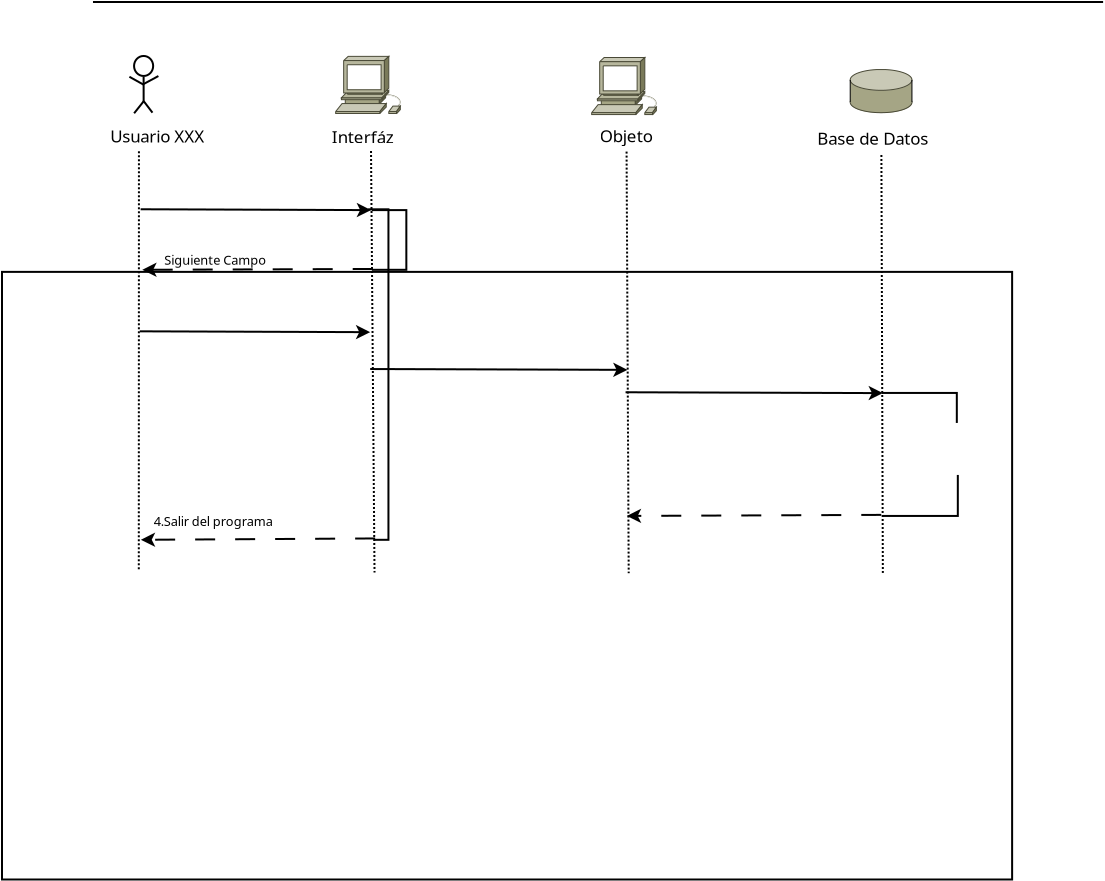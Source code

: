 <?xml version="1.0" encoding="UTF-8"?>
<dia:diagram xmlns:dia="http://www.lysator.liu.se/~alla/dia/">
  <dia:layer name="Fondo" visible="true" active="true">
    <dia:object type="Cisco - SUN workstation" version="1" id="O0">
      <dia:attribute name="obj_pos">
        <dia:point val="21.273,7.032"/>
      </dia:attribute>
      <dia:attribute name="obj_bb">
        <dia:rectangle val="21.272,7.031;24.509,9.904"/>
      </dia:attribute>
      <dia:attribute name="meta">
        <dia:composite type="dict"/>
      </dia:attribute>
      <dia:attribute name="elem_corner">
        <dia:point val="21.273,7.032"/>
      </dia:attribute>
      <dia:attribute name="elem_width">
        <dia:real val="3.233"/>
      </dia:attribute>
      <dia:attribute name="elem_height">
        <dia:real val="2.87"/>
      </dia:attribute>
      <dia:attribute name="line_width">
        <dia:real val="0.1"/>
      </dia:attribute>
      <dia:attribute name="line_colour">
        <dia:color val="#000000"/>
      </dia:attribute>
      <dia:attribute name="fill_colour">
        <dia:color val="#ffffff"/>
      </dia:attribute>
      <dia:attribute name="show_background">
        <dia:boolean val="true"/>
      </dia:attribute>
      <dia:attribute name="line_style">
        <dia:enum val="0"/>
        <dia:real val="1"/>
      </dia:attribute>
      <dia:attribute name="flip_horizontal">
        <dia:boolean val="false"/>
      </dia:attribute>
      <dia:attribute name="flip_vertical">
        <dia:boolean val="false"/>
      </dia:attribute>
      <dia:attribute name="subscale">
        <dia:real val="1"/>
      </dia:attribute>
    </dia:object>
    <dia:object type="Cisco - Relational Database" version="1" id="O1">
      <dia:attribute name="obj_pos">
        <dia:point val="34.2,7.63"/>
      </dia:attribute>
      <dia:attribute name="obj_bb">
        <dia:rectangle val="34.2,7.629;37.305,9.809"/>
      </dia:attribute>
      <dia:attribute name="meta">
        <dia:composite type="dict"/>
      </dia:attribute>
      <dia:attribute name="elem_corner">
        <dia:point val="34.2,7.63"/>
      </dia:attribute>
      <dia:attribute name="elem_width">
        <dia:real val="3.104"/>
      </dia:attribute>
      <dia:attribute name="elem_height">
        <dia:real val="2.179"/>
      </dia:attribute>
      <dia:attribute name="line_width">
        <dia:real val="0.1"/>
      </dia:attribute>
      <dia:attribute name="line_colour">
        <dia:color val="#000000"/>
      </dia:attribute>
      <dia:attribute name="fill_colour">
        <dia:color val="#ffffff"/>
      </dia:attribute>
      <dia:attribute name="show_background">
        <dia:boolean val="true"/>
      </dia:attribute>
      <dia:attribute name="line_style">
        <dia:enum val="0"/>
        <dia:real val="1"/>
      </dia:attribute>
      <dia:attribute name="flip_horizontal">
        <dia:boolean val="false"/>
      </dia:attribute>
      <dia:attribute name="flip_vertical">
        <dia:boolean val="false"/>
      </dia:attribute>
      <dia:attribute name="subscale">
        <dia:real val="1"/>
      </dia:attribute>
    </dia:object>
    <dia:object type="Standard - Text" version="1" id="O2">
      <dia:attribute name="obj_pos">
        <dia:point val="8.281,11.315"/>
      </dia:attribute>
      <dia:attribute name="obj_bb">
        <dia:rectangle val="8.281,10.527;11.533,11.514"/>
      </dia:attribute>
      <dia:attribute name="text">
        <dia:composite type="text">
          <dia:attribute name="string">
            <dia:string>#Interfáz#</dia:string>
          </dia:attribute>
          <dia:attribute name="font">
            <dia:font family="sans" style="0" name="Helvetica"/>
          </dia:attribute>
          <dia:attribute name="height">
            <dia:real val="1.058"/>
          </dia:attribute>
          <dia:attribute name="pos">
            <dia:point val="8.281,11.315"/>
          </dia:attribute>
          <dia:attribute name="color">
            <dia:color val="#000000"/>
          </dia:attribute>
          <dia:attribute name="alignment">
            <dia:enum val="0"/>
          </dia:attribute>
        </dia:composite>
      </dia:attribute>
      <dia:attribute name="valign">
        <dia:enum val="3"/>
      </dia:attribute>
      <dia:attribute name="fill_color">
        <dia:color val="#ffffff"/>
      </dia:attribute>
      <dia:attribute name="show_background">
        <dia:boolean val="true"/>
      </dia:attribute>
    </dia:object>
    <dia:object type="Standard - Text" version="1" id="O3">
      <dia:attribute name="obj_pos">
        <dia:point val="21.682,11.266"/>
      </dia:attribute>
      <dia:attribute name="obj_bb">
        <dia:rectangle val="21.682,10.478;24.494,11.466"/>
      </dia:attribute>
      <dia:attribute name="text">
        <dia:composite type="text">
          <dia:attribute name="string">
            <dia:string>#Objeto#</dia:string>
          </dia:attribute>
          <dia:attribute name="font">
            <dia:font family="sans" style="0" name="Helvetica"/>
          </dia:attribute>
          <dia:attribute name="height">
            <dia:real val="1.058"/>
          </dia:attribute>
          <dia:attribute name="pos">
            <dia:point val="21.682,11.266"/>
          </dia:attribute>
          <dia:attribute name="color">
            <dia:color val="#000000"/>
          </dia:attribute>
          <dia:attribute name="alignment">
            <dia:enum val="0"/>
          </dia:attribute>
        </dia:composite>
      </dia:attribute>
      <dia:attribute name="valign">
        <dia:enum val="3"/>
      </dia:attribute>
    </dia:object>
    <dia:object type="Standard - Text" version="1" id="O4">
      <dia:attribute name="obj_pos">
        <dia:point val="32.55,11.391"/>
      </dia:attribute>
      <dia:attribute name="obj_bb">
        <dia:rectangle val="32.55,10.604;38.683,11.591"/>
      </dia:attribute>
      <dia:attribute name="text">
        <dia:composite type="text">
          <dia:attribute name="string">
            <dia:string>#Base de Datos#</dia:string>
          </dia:attribute>
          <dia:attribute name="font">
            <dia:font family="sans" style="0" name="Helvetica"/>
          </dia:attribute>
          <dia:attribute name="height">
            <dia:real val="1.058"/>
          </dia:attribute>
          <dia:attribute name="pos">
            <dia:point val="32.55,11.391"/>
          </dia:attribute>
          <dia:attribute name="color">
            <dia:color val="#000000"/>
          </dia:attribute>
          <dia:attribute name="alignment">
            <dia:enum val="0"/>
          </dia:attribute>
        </dia:composite>
      </dia:attribute>
      <dia:attribute name="valign">
        <dia:enum val="3"/>
      </dia:attribute>
    </dia:object>
    <dia:object type="Standard - Line" version="0" id="O5">
      <dia:attribute name="obj_pos">
        <dia:point val="-1.13,8.006"/>
      </dia:attribute>
      <dia:attribute name="obj_bb">
        <dia:rectangle val="-1.18,7.956;-1.079,9.328"/>
      </dia:attribute>
      <dia:attribute name="conn_endpoints">
        <dia:point val="-1.13,8.006"/>
        <dia:point val="-1.129,9.278"/>
      </dia:attribute>
      <dia:attribute name="numcp">
        <dia:int val="1"/>
      </dia:attribute>
      <dia:connections>
        <dia:connection handle="0" to="O10" connection="8"/>
      </dia:connections>
    </dia:object>
    <dia:object type="Standard - Line" version="0" id="O6">
      <dia:attribute name="obj_pos">
        <dia:point val="-1.841,7.996"/>
      </dia:attribute>
      <dia:attribute name="obj_bb">
        <dia:rectangle val="-1.909,7.928;-1.059,8.462"/>
      </dia:attribute>
      <dia:attribute name="conn_endpoints">
        <dia:point val="-1.841,7.996"/>
        <dia:point val="-1.127,8.394"/>
      </dia:attribute>
      <dia:attribute name="numcp">
        <dia:int val="1"/>
      </dia:attribute>
    </dia:object>
    <dia:object type="Standard - Line" version="0" id="O7">
      <dia:attribute name="obj_pos">
        <dia:point val="-0.391,7.959"/>
      </dia:attribute>
      <dia:attribute name="obj_bb">
        <dia:rectangle val="-1.196,7.892;-0.324,8.424"/>
      </dia:attribute>
      <dia:attribute name="conn_endpoints">
        <dia:point val="-0.391,7.959"/>
        <dia:point val="-1.128,8.357"/>
      </dia:attribute>
      <dia:attribute name="numcp">
        <dia:int val="1"/>
      </dia:attribute>
    </dia:object>
    <dia:object type="Standard - Line" version="0" id="O8">
      <dia:attribute name="obj_pos">
        <dia:point val="-0.688,9.79"/>
      </dia:attribute>
      <dia:attribute name="obj_bb">
        <dia:rectangle val="-1.196,9.145;-0.618,9.86"/>
      </dia:attribute>
      <dia:attribute name="conn_endpoints">
        <dia:point val="-0.688,9.79"/>
        <dia:point val="-1.126,9.215"/>
      </dia:attribute>
      <dia:attribute name="numcp">
        <dia:int val="1"/>
      </dia:attribute>
    </dia:object>
    <dia:object type="Standard - Line" version="0" id="O9">
      <dia:attribute name="obj_pos">
        <dia:point val="-1.121,9.212"/>
      </dia:attribute>
      <dia:attribute name="obj_bb">
        <dia:rectangle val="-1.675,9.142;-1.051,9.891"/>
      </dia:attribute>
      <dia:attribute name="conn_endpoints">
        <dia:point val="-1.121,9.212"/>
        <dia:point val="-1.605,9.821"/>
      </dia:attribute>
      <dia:attribute name="numcp">
        <dia:int val="1"/>
      </dia:attribute>
    </dia:object>
    <dia:object type="Standard - Ellipse" version="0" id="O10">
      <dia:attribute name="obj_pos">
        <dia:point val="-1.608,6.955"/>
      </dia:attribute>
      <dia:attribute name="obj_bb">
        <dia:rectangle val="-1.658,6.905;-0.604,8.005"/>
      </dia:attribute>
      <dia:attribute name="elem_corner">
        <dia:point val="-1.608,6.955"/>
      </dia:attribute>
      <dia:attribute name="elem_width">
        <dia:real val="0.955"/>
      </dia:attribute>
      <dia:attribute name="elem_height">
        <dia:real val="1.001"/>
      </dia:attribute>
    </dia:object>
    <dia:object type="Cisco - SUN workstation" version="1" id="O11">
      <dia:attribute name="obj_pos">
        <dia:point val="8.472,6.977"/>
      </dia:attribute>
      <dia:attribute name="obj_bb">
        <dia:rectangle val="8.471,6.976;11.708,9.849"/>
      </dia:attribute>
      <dia:attribute name="meta">
        <dia:composite type="dict"/>
      </dia:attribute>
      <dia:attribute name="elem_corner">
        <dia:point val="8.472,6.977"/>
      </dia:attribute>
      <dia:attribute name="elem_width">
        <dia:real val="3.233"/>
      </dia:attribute>
      <dia:attribute name="elem_height">
        <dia:real val="2.87"/>
      </dia:attribute>
      <dia:attribute name="line_width">
        <dia:real val="0.1"/>
      </dia:attribute>
      <dia:attribute name="line_colour">
        <dia:color val="#000000"/>
      </dia:attribute>
      <dia:attribute name="fill_colour">
        <dia:color val="#ffffff"/>
      </dia:attribute>
      <dia:attribute name="show_background">
        <dia:boolean val="true"/>
      </dia:attribute>
      <dia:attribute name="line_style">
        <dia:enum val="0"/>
        <dia:real val="1"/>
      </dia:attribute>
      <dia:attribute name="flip_horizontal">
        <dia:boolean val="false"/>
      </dia:attribute>
      <dia:attribute name="flip_vertical">
        <dia:boolean val="false"/>
      </dia:attribute>
      <dia:attribute name="subscale">
        <dia:real val="1"/>
      </dia:attribute>
    </dia:object>
    <dia:object type="Standard - Text" version="1" id="O12">
      <dia:attribute name="obj_pos">
        <dia:point val="-2.797,11.283"/>
      </dia:attribute>
      <dia:attribute name="obj_bb">
        <dia:rectangle val="-2.797,10.471;2.465,11.532"/>
      </dia:attribute>
      <dia:attribute name="text">
        <dia:composite type="text">
          <dia:attribute name="string">
            <dia:string>#Usuario XXX#</dia:string>
          </dia:attribute>
          <dia:attribute name="font">
            <dia:font family="sans" style="0" name="Helvetica"/>
          </dia:attribute>
          <dia:attribute name="height">
            <dia:real val="1.058"/>
          </dia:attribute>
          <dia:attribute name="pos">
            <dia:point val="-2.797,11.283"/>
          </dia:attribute>
          <dia:attribute name="color">
            <dia:color val="#000000"/>
          </dia:attribute>
          <dia:attribute name="alignment">
            <dia:enum val="0"/>
          </dia:attribute>
        </dia:composite>
      </dia:attribute>
      <dia:attribute name="valign">
        <dia:enum val="3"/>
      </dia:attribute>
    </dia:object>
    <dia:object type="Standard - Line" version="0" id="O13">
      <dia:attribute name="obj_pos">
        <dia:point val="-1.364,11.719"/>
      </dia:attribute>
      <dia:attribute name="obj_bb">
        <dia:rectangle val="-1.421,11.668;-1.314,32.705"/>
      </dia:attribute>
      <dia:attribute name="conn_endpoints">
        <dia:point val="-1.364,11.719"/>
        <dia:point val="-1.371,32.655"/>
      </dia:attribute>
      <dia:attribute name="numcp">
        <dia:int val="1"/>
      </dia:attribute>
      <dia:attribute name="line_style">
        <dia:enum val="4"/>
      </dia:attribute>
    </dia:object>
    <dia:object type="Standard - Line" version="0" id="O14">
      <dia:attribute name="obj_pos">
        <dia:point val="10.24,11.706"/>
      </dia:attribute>
      <dia:attribute name="obj_bb">
        <dia:rectangle val="10.189,11.655;10.465,32.836"/>
      </dia:attribute>
      <dia:attribute name="conn_endpoints">
        <dia:point val="10.24,11.706"/>
        <dia:point val="10.415,32.785"/>
      </dia:attribute>
      <dia:attribute name="numcp">
        <dia:int val="1"/>
      </dia:attribute>
      <dia:attribute name="line_style">
        <dia:enum val="4"/>
      </dia:attribute>
    </dia:object>
    <dia:object type="Standard - Line" version="0" id="O15">
      <dia:attribute name="obj_pos">
        <dia:point val="23.018,11.736"/>
      </dia:attribute>
      <dia:attribute name="obj_bb">
        <dia:rectangle val="22.968,11.686;23.174,32.868"/>
      </dia:attribute>
      <dia:attribute name="conn_endpoints">
        <dia:point val="23.018,11.736"/>
        <dia:point val="23.124,32.818"/>
      </dia:attribute>
      <dia:attribute name="numcp">
        <dia:int val="1"/>
      </dia:attribute>
      <dia:attribute name="line_style">
        <dia:enum val="4"/>
      </dia:attribute>
    </dia:object>
    <dia:object type="Standard - Line" version="0" id="O16">
      <dia:attribute name="obj_pos">
        <dia:point val="35.759,11.907"/>
      </dia:attribute>
      <dia:attribute name="obj_bb">
        <dia:rectangle val="35.709,11.857;35.881,32.854"/>
      </dia:attribute>
      <dia:attribute name="conn_endpoints">
        <dia:point val="35.759,11.907"/>
        <dia:point val="35.831,32.804"/>
      </dia:attribute>
      <dia:attribute name="numcp">
        <dia:int val="1"/>
      </dia:attribute>
      <dia:attribute name="line_style">
        <dia:enum val="4"/>
      </dia:attribute>
    </dia:object>
    <dia:object type="Standard - Line" version="0" id="O17">
      <dia:attribute name="obj_pos">
        <dia:point val="-1.28,14.62"/>
      </dia:attribute>
      <dia:attribute name="obj_bb">
        <dia:rectangle val="-1.33,14.297;10.352,15.021"/>
      </dia:attribute>
      <dia:attribute name="conn_endpoints">
        <dia:point val="-1.28,14.62"/>
        <dia:point val="10.24,14.662"/>
      </dia:attribute>
      <dia:attribute name="numcp">
        <dia:int val="1"/>
      </dia:attribute>
      <dia:attribute name="end_arrow">
        <dia:enum val="22"/>
      </dia:attribute>
      <dia:attribute name="end_arrow_length">
        <dia:real val="0.5"/>
      </dia:attribute>
      <dia:attribute name="end_arrow_width">
        <dia:real val="0.5"/>
      </dia:attribute>
    </dia:object>
    <dia:object type="Standard - ZigZagLine" version="1" id="O18">
      <dia:attribute name="obj_pos">
        <dia:point val="10.282,14.662"/>
      </dia:attribute>
      <dia:attribute name="obj_bb">
        <dia:rectangle val="10.232,14.612;12.056,17.697"/>
      </dia:attribute>
      <dia:attribute name="orth_points">
        <dia:point val="10.282,14.662"/>
        <dia:point val="12.006,14.662"/>
        <dia:point val="12.006,17.647"/>
        <dia:point val="10.282,17.647"/>
      </dia:attribute>
      <dia:attribute name="orth_orient">
        <dia:enum val="0"/>
        <dia:enum val="1"/>
        <dia:enum val="0"/>
      </dia:attribute>
      <dia:attribute name="autorouting">
        <dia:boolean val="false"/>
      </dia:attribute>
    </dia:object>
    <dia:object type="Standard - Line" version="0" id="O19">
      <dia:attribute name="obj_pos">
        <dia:point val="10.324,17.605"/>
      </dia:attribute>
      <dia:attribute name="obj_bb">
        <dia:rectangle val="-1.308,17.283;10.374,18.006"/>
      </dia:attribute>
      <dia:attribute name="conn_endpoints">
        <dia:point val="10.324,17.605"/>
        <dia:point val="-1.196,17.647"/>
      </dia:attribute>
      <dia:attribute name="numcp">
        <dia:int val="1"/>
      </dia:attribute>
      <dia:attribute name="line_width">
        <dia:real val="0.1"/>
      </dia:attribute>
      <dia:attribute name="line_style">
        <dia:enum val="1"/>
      </dia:attribute>
      <dia:attribute name="end_arrow">
        <dia:enum val="22"/>
      </dia:attribute>
      <dia:attribute name="end_arrow_length">
        <dia:real val="0.5"/>
      </dia:attribute>
      <dia:attribute name="end_arrow_width">
        <dia:real val="0.5"/>
      </dia:attribute>
    </dia:object>
    <dia:object type="Standard - Text" version="1" id="O20">
      <dia:attribute name="obj_pos">
        <dia:point val="-0.103,17.394"/>
      </dia:attribute>
      <dia:attribute name="obj_bb">
        <dia:rectangle val="-0.103,16.799;5.382,17.544"/>
      </dia:attribute>
      <dia:attribute name="text">
        <dia:composite type="text">
          <dia:attribute name="string">
            <dia:string>#Siguiente Campo#</dia:string>
          </dia:attribute>
          <dia:attribute name="font">
            <dia:font family="sans" style="0" name="Helvetica"/>
          </dia:attribute>
          <dia:attribute name="height">
            <dia:real val="0.8"/>
          </dia:attribute>
          <dia:attribute name="pos">
            <dia:point val="-0.103,17.394"/>
          </dia:attribute>
          <dia:attribute name="color">
            <dia:color val="#000000"/>
          </dia:attribute>
          <dia:attribute name="alignment">
            <dia:enum val="0"/>
          </dia:attribute>
        </dia:composite>
      </dia:attribute>
      <dia:attribute name="valign">
        <dia:enum val="3"/>
      </dia:attribute>
    </dia:object>
    <dia:object type="Standard - Line" version="0" id="O21">
      <dia:attribute name="obj_pos">
        <dia:point val="-1.322,20.723"/>
      </dia:attribute>
      <dia:attribute name="obj_bb">
        <dia:rectangle val="-1.373,20.401;10.309,21.124"/>
      </dia:attribute>
      <dia:attribute name="conn_endpoints">
        <dia:point val="-1.322,20.723"/>
        <dia:point val="10.198,20.765"/>
      </dia:attribute>
      <dia:attribute name="numcp">
        <dia:int val="1"/>
      </dia:attribute>
      <dia:attribute name="end_arrow">
        <dia:enum val="22"/>
      </dia:attribute>
      <dia:attribute name="end_arrow_length">
        <dia:real val="0.5"/>
      </dia:attribute>
      <dia:attribute name="end_arrow_width">
        <dia:real val="0.5"/>
      </dia:attribute>
    </dia:object>
    <dia:object type="Standard - Line" version="0" id="O22">
      <dia:attribute name="obj_pos">
        <dia:point val="10.198,22.608"/>
      </dia:attribute>
      <dia:attribute name="obj_bb">
        <dia:rectangle val="10.148,22.286;23.175,23.01"/>
      </dia:attribute>
      <dia:attribute name="conn_endpoints">
        <dia:point val="10.198,22.608"/>
        <dia:point val="23.063,22.65"/>
      </dia:attribute>
      <dia:attribute name="numcp">
        <dia:int val="1"/>
      </dia:attribute>
      <dia:attribute name="end_arrow">
        <dia:enum val="22"/>
      </dia:attribute>
      <dia:attribute name="end_arrow_length">
        <dia:real val="0.5"/>
      </dia:attribute>
      <dia:attribute name="end_arrow_width">
        <dia:real val="0.5"/>
      </dia:attribute>
    </dia:object>
    <dia:object type="Standard - Line" version="0" id="O23">
      <dia:attribute name="obj_pos">
        <dia:point val="22.967,23.77"/>
      </dia:attribute>
      <dia:attribute name="obj_bb">
        <dia:rectangle val="22.917,23.449;35.944,24.172"/>
      </dia:attribute>
      <dia:attribute name="conn_endpoints">
        <dia:point val="22.967,23.77"/>
        <dia:point val="35.832,23.812"/>
      </dia:attribute>
      <dia:attribute name="numcp">
        <dia:int val="1"/>
      </dia:attribute>
      <dia:attribute name="end_arrow">
        <dia:enum val="22"/>
      </dia:attribute>
      <dia:attribute name="end_arrow_length">
        <dia:real val="0.5"/>
      </dia:attribute>
      <dia:attribute name="end_arrow_width">
        <dia:real val="0.5"/>
      </dia:attribute>
    </dia:object>
    <dia:object type="Standard - ZigZagLine" version="1" id="O24">
      <dia:attribute name="obj_pos">
        <dia:point val="35.781,23.804"/>
      </dia:attribute>
      <dia:attribute name="obj_bb">
        <dia:rectangle val="35.73,23.754;39.58,25.375"/>
      </dia:attribute>
      <dia:attribute name="orth_points">
        <dia:point val="35.781,23.804"/>
        <dia:point val="39.53,23.804"/>
        <dia:point val="39.53,25.304"/>
        <dia:point val="39.53,25.304"/>
      </dia:attribute>
      <dia:attribute name="orth_orient">
        <dia:enum val="0"/>
        <dia:enum val="1"/>
        <dia:enum val="0"/>
      </dia:attribute>
      <dia:attribute name="autorouting">
        <dia:boolean val="false"/>
      </dia:attribute>
    </dia:object>
    <dia:object type="Standard - ZigZagLine" version="1" id="O25">
      <dia:attribute name="obj_pos">
        <dia:point val="35.88,29.904"/>
      </dia:attribute>
      <dia:attribute name="obj_bb">
        <dia:rectangle val="35.831,27.854;39.63,30.004"/>
      </dia:attribute>
      <dia:attribute name="orth_points">
        <dia:point val="35.88,29.904"/>
        <dia:point val="35.88,29.954"/>
        <dia:point val="39.58,29.954"/>
        <dia:point val="39.58,27.904"/>
      </dia:attribute>
      <dia:attribute name="orth_orient">
        <dia:enum val="1"/>
        <dia:enum val="0"/>
        <dia:enum val="1"/>
      </dia:attribute>
      <dia:attribute name="autorouting">
        <dia:boolean val="false"/>
      </dia:attribute>
    </dia:object>
    <dia:object type="Standard - Line" version="0" id="O26">
      <dia:attribute name="obj_pos">
        <dia:point val="35.753,29.901"/>
      </dia:attribute>
      <dia:attribute name="obj_bb">
        <dia:rectangle val="22.919,29.59;35.803,30.313"/>
      </dia:attribute>
      <dia:attribute name="conn_endpoints">
        <dia:point val="35.753,29.901"/>
        <dia:point val="23.031,29.954"/>
      </dia:attribute>
      <dia:attribute name="numcp">
        <dia:int val="1"/>
      </dia:attribute>
      <dia:attribute name="line_width">
        <dia:real val="0.1"/>
      </dia:attribute>
      <dia:attribute name="line_style">
        <dia:enum val="1"/>
      </dia:attribute>
      <dia:attribute name="end_arrow">
        <dia:enum val="22"/>
      </dia:attribute>
      <dia:attribute name="end_arrow_length">
        <dia:real val="0.5"/>
      </dia:attribute>
      <dia:attribute name="end_arrow_width">
        <dia:real val="0.5"/>
      </dia:attribute>
    </dia:object>
    <dia:object type="Standard - ZigZagLine" version="1" id="O27">
      <dia:attribute name="obj_pos">
        <dia:point val="10.097,14.622"/>
      </dia:attribute>
      <dia:attribute name="obj_bb">
        <dia:rectangle val="10.047,14.572;11.161,31.197"/>
      </dia:attribute>
      <dia:attribute name="orth_points">
        <dia:point val="10.097,14.622"/>
        <dia:point val="11.111,14.622"/>
        <dia:point val="11.111,31.147"/>
        <dia:point val="10.377,31.147"/>
      </dia:attribute>
      <dia:attribute name="orth_orient">
        <dia:enum val="0"/>
        <dia:enum val="1"/>
        <dia:enum val="0"/>
      </dia:attribute>
      <dia:attribute name="autorouting">
        <dia:boolean val="false"/>
      </dia:attribute>
    </dia:object>
    <dia:object type="Standard - Line" version="0" id="O28">
      <dia:attribute name="obj_pos">
        <dia:point val="10.446,31.079"/>
      </dia:attribute>
      <dia:attribute name="obj_bb">
        <dia:rectangle val="-1.38,30.781;10.496,31.505"/>
      </dia:attribute>
      <dia:attribute name="conn_endpoints">
        <dia:point val="10.446,31.079"/>
        <dia:point val="-1.268,31.147"/>
      </dia:attribute>
      <dia:attribute name="numcp">
        <dia:int val="1"/>
      </dia:attribute>
      <dia:attribute name="line_width">
        <dia:real val="0.1"/>
      </dia:attribute>
      <dia:attribute name="line_style">
        <dia:enum val="1"/>
      </dia:attribute>
      <dia:attribute name="end_arrow">
        <dia:enum val="22"/>
      </dia:attribute>
      <dia:attribute name="end_arrow_length">
        <dia:real val="0.5"/>
      </dia:attribute>
      <dia:attribute name="end_arrow_width">
        <dia:real val="0.5"/>
      </dia:attribute>
    </dia:object>
    <dia:object type="Standard - Text" version="1" id="O29">
      <dia:attribute name="obj_pos">
        <dia:point val="-0.626,30.459"/>
      </dia:attribute>
      <dia:attribute name="obj_bb">
        <dia:rectangle val="-0.626,29.864;5.926,30.609"/>
      </dia:attribute>
      <dia:attribute name="text">
        <dia:composite type="text">
          <dia:attribute name="string">
            <dia:string>#4.Salir del programa#</dia:string>
          </dia:attribute>
          <dia:attribute name="font">
            <dia:font family="sans" style="0" name="Helvetica"/>
          </dia:attribute>
          <dia:attribute name="height">
            <dia:real val="0.8"/>
          </dia:attribute>
          <dia:attribute name="pos">
            <dia:point val="-0.626,30.459"/>
          </dia:attribute>
          <dia:attribute name="color">
            <dia:color val="#000000"/>
          </dia:attribute>
          <dia:attribute name="alignment">
            <dia:enum val="0"/>
          </dia:attribute>
        </dia:composite>
      </dia:attribute>
      <dia:attribute name="valign">
        <dia:enum val="3"/>
      </dia:attribute>
    </dia:object>
    <dia:object type="Standard - Box" version="0" id="O30">
      <dia:attribute name="obj_pos">
        <dia:point val="-8.211,17.751"/>
      </dia:attribute>
      <dia:attribute name="obj_bb">
        <dia:rectangle val="-8.261,17.701;42.345,48.181"/>
      </dia:attribute>
      <dia:attribute name="elem_corner">
        <dia:point val="-8.211,17.751"/>
      </dia:attribute>
      <dia:attribute name="elem_width">
        <dia:real val="50.506"/>
      </dia:attribute>
      <dia:attribute name="elem_height">
        <dia:real val="30.381"/>
      </dia:attribute>
      <dia:attribute name="border_width">
        <dia:real val="0.1"/>
      </dia:attribute>
      <dia:attribute name="show_background">
        <dia:boolean val="false"/>
      </dia:attribute>
    </dia:object>
    <dia:object type="Standard - Line" version="0" id="O31">
      <dia:attribute name="obj_pos">
        <dia:point val="-3.662,4.257"/>
      </dia:attribute>
      <dia:attribute name="obj_bb">
        <dia:rectangle val="-3.712,4.207;46.895,4.307"/>
      </dia:attribute>
      <dia:attribute name="conn_endpoints">
        <dia:point val="-3.662,4.257"/>
        <dia:point val="46.844,4.257"/>
      </dia:attribute>
      <dia:attribute name="numcp">
        <dia:int val="1"/>
      </dia:attribute>
    </dia:object>
  </dia:layer>
</dia:diagram>
